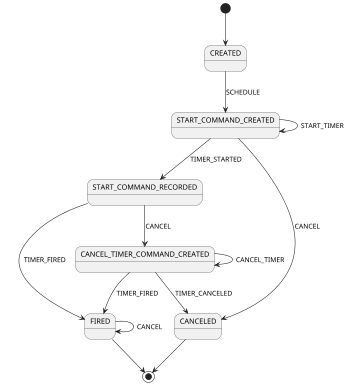 ` Copyright (C) 2020 Temporal Technologies, Inc. All Rights Reserved.
`
` Copyright 2012-2016 Amazon.com, Inc. or its affiliates. All Rights Reserved.
`
` Modifications copyright (C) 2017 Uber Technologies, Inc.
`
` Licensed under the Apache License, Version 2.0 (the "License"). You may not
` use this file except in compliance with the License. A copy of the License is
` located at
`
` http://aws.amazon.com/apache2.0
`
` or in the "license" file accompanying this file. This file is distributed on
` an "AS IS" BASIS, WITHOUT WARRANTIES OR CONDITIONS OF ANY KIND, either
` express or implied. See the License for the specific language governing
` permissions and limitations under the License.

` PlantUML <plantuml.com> State Diagram.
` Generated from src/main/java/io/temporal/internal/csm/TimerStateMachine.java
` by io.temporal.internal.csm.CommandsGeneratePlantUMLStateDiagrams.


@startuml
scale 350 width
[*] --> CREATED
CREATED --> START_COMMAND_CREATED: SCHEDULE
START_COMMAND_CREATED --> START_COMMAND_CREATED: START_TIMER
START_COMMAND_CREATED --> START_COMMAND_RECORDED: TIMER_STARTED
START_COMMAND_CREATED --> CANCELED: CANCEL
START_COMMAND_RECORDED --> FIRED: TIMER_FIRED
START_COMMAND_RECORDED --> CANCEL_TIMER_COMMAND_CREATED: CANCEL
CANCEL_TIMER_COMMAND_CREATED --> CANCELED: TIMER_CANCELED
CANCEL_TIMER_COMMAND_CREATED --> CANCEL_TIMER_COMMAND_CREATED: CANCEL_TIMER
CANCEL_TIMER_COMMAND_CREATED --> FIRED: TIMER_FIRED
FIRED --> FIRED: CANCEL
FIRED --> [*]
CANCELED --> [*]
@enduml
